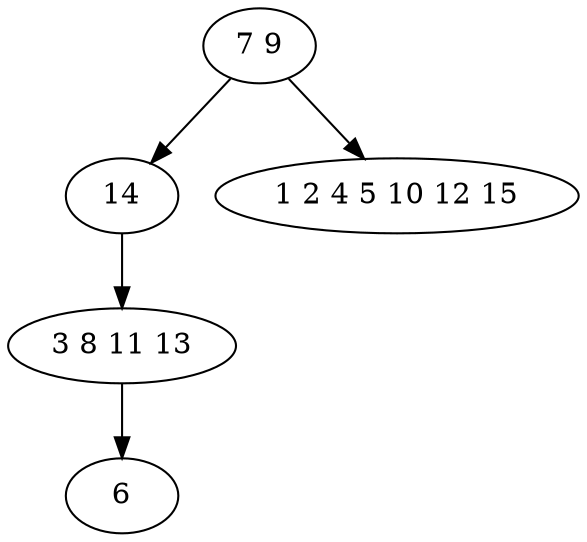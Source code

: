 digraph true_tree {
	"0" -> "1"
	"1" -> "2"
	"0" -> "3"
	"2" -> "4"
	"0" [label="7 9"];
	"1" [label="14"];
	"2" [label="3 8 11 13"];
	"3" [label="1 2 4 5 10 12 15"];
	"4" [label="6"];
}
